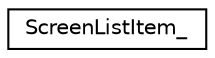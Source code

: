 digraph "Graphical Class Hierarchy"
{
  edge [fontname="Helvetica",fontsize="10",labelfontname="Helvetica",labelfontsize="10"];
  node [fontname="Helvetica",fontsize="10",shape=record];
  rankdir="LR";
  Node0 [label="ScreenListItem_",height=0.2,width=0.4,color="black", fillcolor="white", style="filled",URL="$structScreenListItem__.html"];
}
